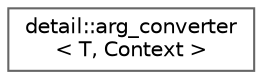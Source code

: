 digraph "类继承关系图"
{
 // LATEX_PDF_SIZE
  bgcolor="transparent";
  edge [fontname=Helvetica,fontsize=10,labelfontname=Helvetica,labelfontsize=10];
  node [fontname=Helvetica,fontsize=10,shape=box,height=0.2,width=0.4];
  rankdir="LR";
  Node0 [id="Node000000",label="detail::arg_converter\l\< T, Context \>",height=0.2,width=0.4,color="grey40", fillcolor="white", style="filled",URL="$classdetail_1_1arg__converter.html",tooltip=" "];
}
